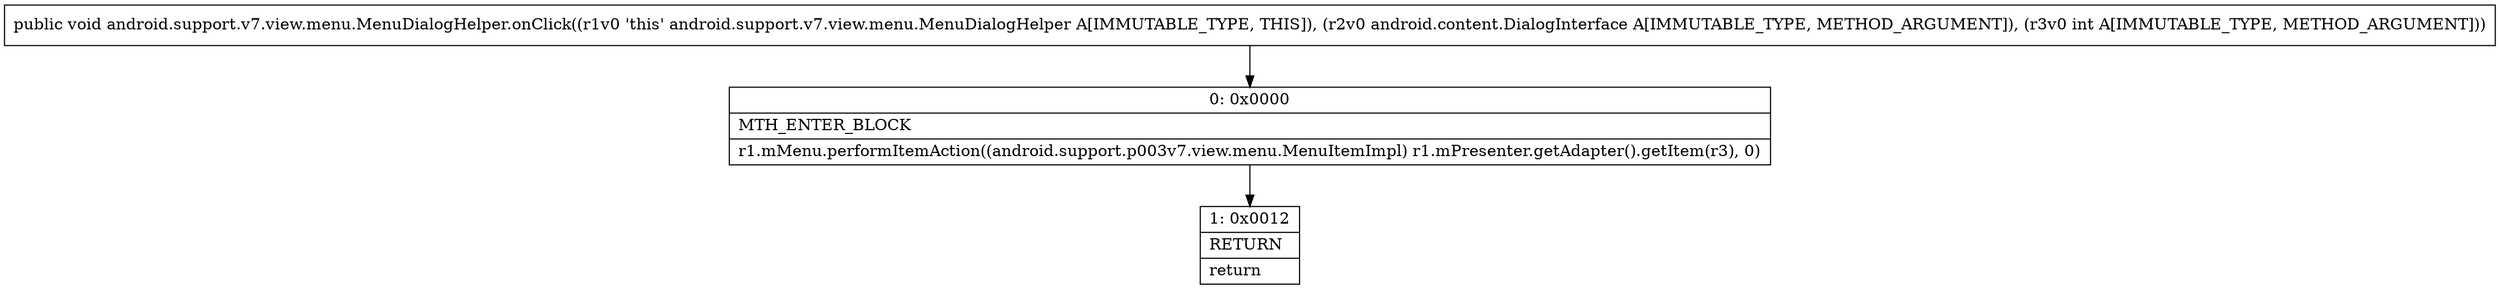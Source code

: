 digraph "CFG forandroid.support.v7.view.menu.MenuDialogHelper.onClick(Landroid\/content\/DialogInterface;I)V" {
Node_0 [shape=record,label="{0\:\ 0x0000|MTH_ENTER_BLOCK\l|r1.mMenu.performItemAction((android.support.p003v7.view.menu.MenuItemImpl) r1.mPresenter.getAdapter().getItem(r3), 0)\l}"];
Node_1 [shape=record,label="{1\:\ 0x0012|RETURN\l|return\l}"];
MethodNode[shape=record,label="{public void android.support.v7.view.menu.MenuDialogHelper.onClick((r1v0 'this' android.support.v7.view.menu.MenuDialogHelper A[IMMUTABLE_TYPE, THIS]), (r2v0 android.content.DialogInterface A[IMMUTABLE_TYPE, METHOD_ARGUMENT]), (r3v0 int A[IMMUTABLE_TYPE, METHOD_ARGUMENT])) }"];
MethodNode -> Node_0;
Node_0 -> Node_1;
}

